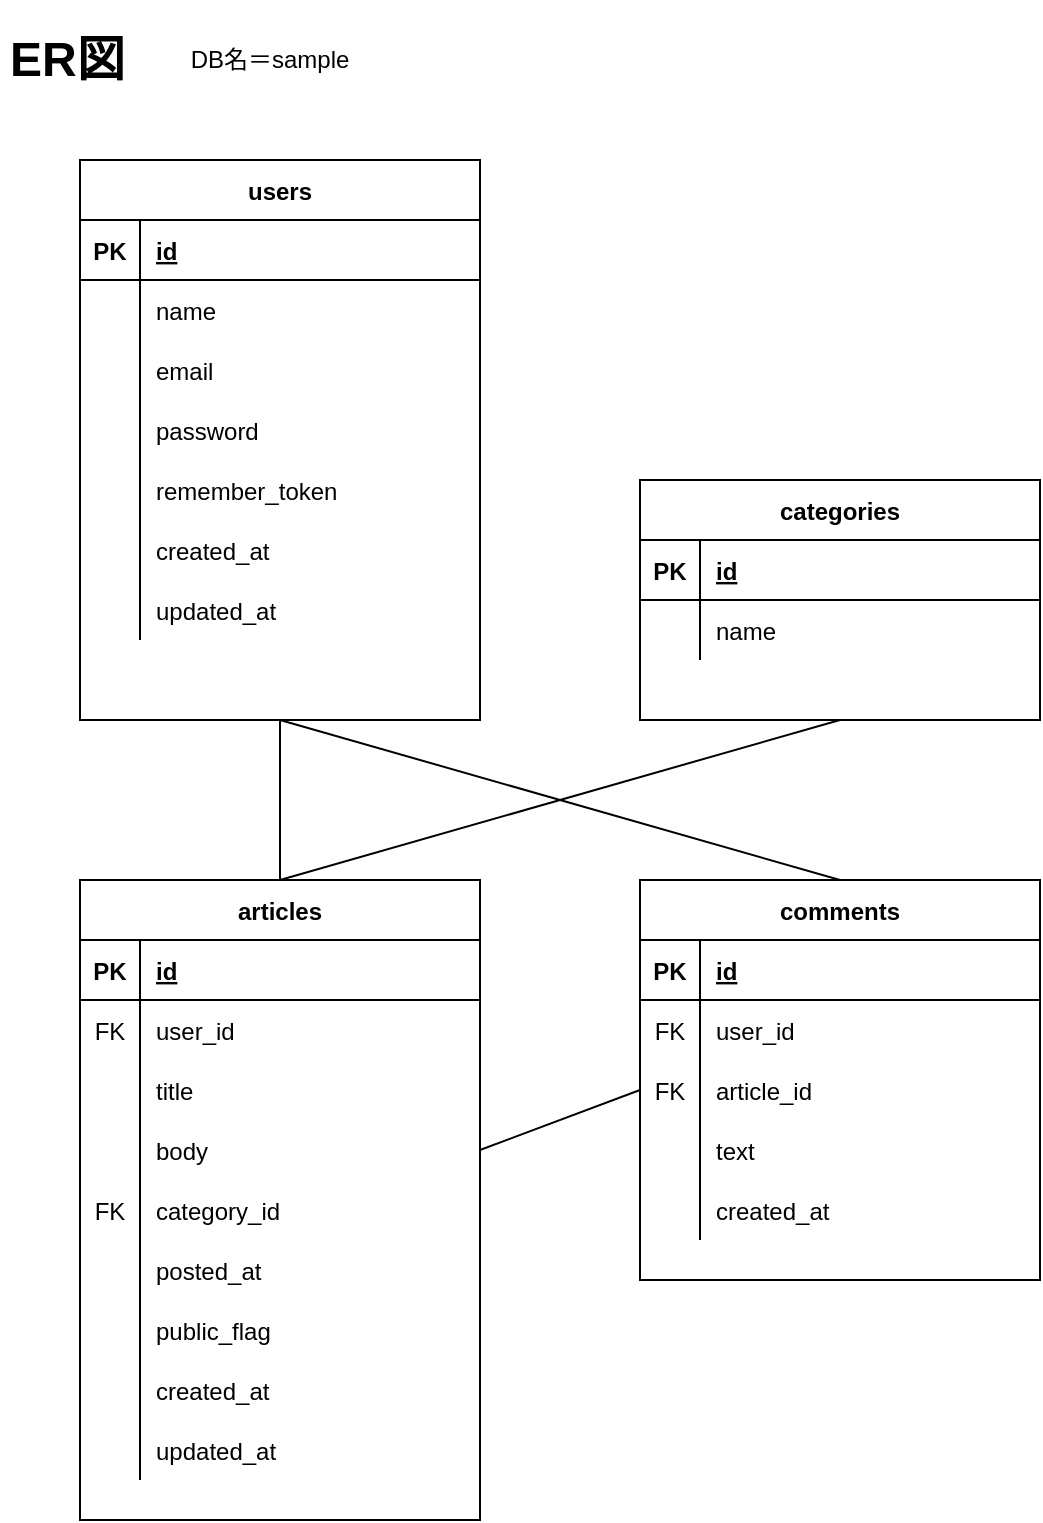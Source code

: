 <mxfile version="14.1.8" type="device"><diagram id="LjChbOBqqllvEfCajvpR" name="ページ1"><mxGraphModel dx="2062" dy="1192" grid="1" gridSize="10" guides="1" tooltips="1" connect="1" arrows="1" fold="1" page="1" pageScale="1" pageWidth="827" pageHeight="1169" math="0" shadow="0"><root><mxCell id="0"/><mxCell id="1" parent="0"/><mxCell id="12HrV_jj_SHnNMH7zj3A-25" value="users" style="shape=table;startSize=30;container=1;collapsible=1;childLayout=tableLayout;fixedRows=1;rowLines=0;fontStyle=1;align=center;resizeLast=1;" vertex="1" parent="1"><mxGeometry x="40" y="80" width="200" height="280" as="geometry"/></mxCell><mxCell id="12HrV_jj_SHnNMH7zj3A-26" value="" style="shape=partialRectangle;collapsible=0;dropTarget=0;pointerEvents=0;fillColor=none;top=0;left=0;bottom=1;right=0;points=[[0,0.5],[1,0.5]];portConstraint=eastwest;" vertex="1" parent="12HrV_jj_SHnNMH7zj3A-25"><mxGeometry y="30" width="200" height="30" as="geometry"/></mxCell><mxCell id="12HrV_jj_SHnNMH7zj3A-27" value="PK" style="shape=partialRectangle;connectable=0;fillColor=none;top=0;left=0;bottom=0;right=0;fontStyle=1;overflow=hidden;" vertex="1" parent="12HrV_jj_SHnNMH7zj3A-26"><mxGeometry width="30" height="30" as="geometry"/></mxCell><mxCell id="12HrV_jj_SHnNMH7zj3A-28" value="id" style="shape=partialRectangle;connectable=0;fillColor=none;top=0;left=0;bottom=0;right=0;align=left;spacingLeft=6;fontStyle=5;overflow=hidden;" vertex="1" parent="12HrV_jj_SHnNMH7zj3A-26"><mxGeometry x="30" width="170" height="30" as="geometry"/></mxCell><mxCell id="12HrV_jj_SHnNMH7zj3A-29" value="" style="shape=partialRectangle;collapsible=0;dropTarget=0;pointerEvents=0;fillColor=none;top=0;left=0;bottom=0;right=0;points=[[0,0.5],[1,0.5]];portConstraint=eastwest;" vertex="1" parent="12HrV_jj_SHnNMH7zj3A-25"><mxGeometry y="60" width="200" height="30" as="geometry"/></mxCell><mxCell id="12HrV_jj_SHnNMH7zj3A-30" value="" style="shape=partialRectangle;connectable=0;fillColor=none;top=0;left=0;bottom=0;right=0;editable=1;overflow=hidden;" vertex="1" parent="12HrV_jj_SHnNMH7zj3A-29"><mxGeometry width="30" height="30" as="geometry"/></mxCell><mxCell id="12HrV_jj_SHnNMH7zj3A-31" value="name" style="shape=partialRectangle;connectable=0;fillColor=none;top=0;left=0;bottom=0;right=0;align=left;spacingLeft=6;overflow=hidden;" vertex="1" parent="12HrV_jj_SHnNMH7zj3A-29"><mxGeometry x="30" width="170" height="30" as="geometry"/></mxCell><mxCell id="12HrV_jj_SHnNMH7zj3A-32" value="" style="shape=partialRectangle;collapsible=0;dropTarget=0;pointerEvents=0;fillColor=none;top=0;left=0;bottom=0;right=0;points=[[0,0.5],[1,0.5]];portConstraint=eastwest;" vertex="1" parent="12HrV_jj_SHnNMH7zj3A-25"><mxGeometry y="90" width="200" height="30" as="geometry"/></mxCell><mxCell id="12HrV_jj_SHnNMH7zj3A-33" value="" style="shape=partialRectangle;connectable=0;fillColor=none;top=0;left=0;bottom=0;right=0;editable=1;overflow=hidden;" vertex="1" parent="12HrV_jj_SHnNMH7zj3A-32"><mxGeometry width="30" height="30" as="geometry"/></mxCell><mxCell id="12HrV_jj_SHnNMH7zj3A-34" value="email" style="shape=partialRectangle;connectable=0;fillColor=none;top=0;left=0;bottom=0;right=0;align=left;spacingLeft=6;overflow=hidden;" vertex="1" parent="12HrV_jj_SHnNMH7zj3A-32"><mxGeometry x="30" width="170" height="30" as="geometry"/></mxCell><mxCell id="12HrV_jj_SHnNMH7zj3A-35" value="" style="shape=partialRectangle;collapsible=0;dropTarget=0;pointerEvents=0;fillColor=none;top=0;left=0;bottom=0;right=0;points=[[0,0.5],[1,0.5]];portConstraint=eastwest;" vertex="1" parent="12HrV_jj_SHnNMH7zj3A-25"><mxGeometry y="120" width="200" height="30" as="geometry"/></mxCell><mxCell id="12HrV_jj_SHnNMH7zj3A-36" value="" style="shape=partialRectangle;connectable=0;fillColor=none;top=0;left=0;bottom=0;right=0;editable=1;overflow=hidden;" vertex="1" parent="12HrV_jj_SHnNMH7zj3A-35"><mxGeometry width="30" height="30" as="geometry"/></mxCell><mxCell id="12HrV_jj_SHnNMH7zj3A-37" value="password" style="shape=partialRectangle;connectable=0;fillColor=none;top=0;left=0;bottom=0;right=0;align=left;spacingLeft=6;overflow=hidden;" vertex="1" parent="12HrV_jj_SHnNMH7zj3A-35"><mxGeometry x="30" width="170" height="30" as="geometry"/></mxCell><mxCell id="12HrV_jj_SHnNMH7zj3A-38" value="" style="shape=partialRectangle;collapsible=0;dropTarget=0;pointerEvents=0;fillColor=none;top=0;left=0;bottom=0;right=0;points=[[0,0.5],[1,0.5]];portConstraint=eastwest;" vertex="1" parent="12HrV_jj_SHnNMH7zj3A-25"><mxGeometry y="150" width="200" height="30" as="geometry"/></mxCell><mxCell id="12HrV_jj_SHnNMH7zj3A-39" value="" style="shape=partialRectangle;connectable=0;fillColor=none;top=0;left=0;bottom=0;right=0;editable=1;overflow=hidden;" vertex="1" parent="12HrV_jj_SHnNMH7zj3A-38"><mxGeometry width="30" height="30" as="geometry"/></mxCell><mxCell id="12HrV_jj_SHnNMH7zj3A-40" value="remember_token" style="shape=partialRectangle;connectable=0;fillColor=none;top=0;left=0;bottom=0;right=0;align=left;spacingLeft=6;overflow=hidden;" vertex="1" parent="12HrV_jj_SHnNMH7zj3A-38"><mxGeometry x="30" width="170" height="30" as="geometry"/></mxCell><mxCell id="12HrV_jj_SHnNMH7zj3A-41" value="" style="shape=partialRectangle;collapsible=0;dropTarget=0;pointerEvents=0;fillColor=none;top=0;left=0;bottom=0;right=0;points=[[0,0.5],[1,0.5]];portConstraint=eastwest;" vertex="1" parent="12HrV_jj_SHnNMH7zj3A-25"><mxGeometry y="180" width="200" height="30" as="geometry"/></mxCell><mxCell id="12HrV_jj_SHnNMH7zj3A-42" value="" style="shape=partialRectangle;connectable=0;fillColor=none;top=0;left=0;bottom=0;right=0;editable=1;overflow=hidden;" vertex="1" parent="12HrV_jj_SHnNMH7zj3A-41"><mxGeometry width="30" height="30" as="geometry"/></mxCell><mxCell id="12HrV_jj_SHnNMH7zj3A-43" value="created_at" style="shape=partialRectangle;connectable=0;fillColor=none;top=0;left=0;bottom=0;right=0;align=left;spacingLeft=6;overflow=hidden;" vertex="1" parent="12HrV_jj_SHnNMH7zj3A-41"><mxGeometry x="30" width="170" height="30" as="geometry"/></mxCell><mxCell id="12HrV_jj_SHnNMH7zj3A-44" value="" style="shape=partialRectangle;collapsible=0;dropTarget=0;pointerEvents=0;fillColor=none;top=0;left=0;bottom=0;right=0;points=[[0,0.5],[1,0.5]];portConstraint=eastwest;" vertex="1" parent="12HrV_jj_SHnNMH7zj3A-25"><mxGeometry y="210" width="200" height="30" as="geometry"/></mxCell><mxCell id="12HrV_jj_SHnNMH7zj3A-45" value="" style="shape=partialRectangle;connectable=0;fillColor=none;top=0;left=0;bottom=0;right=0;editable=1;overflow=hidden;" vertex="1" parent="12HrV_jj_SHnNMH7zj3A-44"><mxGeometry width="30" height="30" as="geometry"/></mxCell><mxCell id="12HrV_jj_SHnNMH7zj3A-46" value="updated_at" style="shape=partialRectangle;connectable=0;fillColor=none;top=0;left=0;bottom=0;right=0;align=left;spacingLeft=6;overflow=hidden;" vertex="1" parent="12HrV_jj_SHnNMH7zj3A-44"><mxGeometry x="30" width="170" height="30" as="geometry"/></mxCell><mxCell id="12HrV_jj_SHnNMH7zj3A-47" value="categories" style="shape=table;startSize=30;container=1;collapsible=1;childLayout=tableLayout;fixedRows=1;rowLines=0;fontStyle=1;align=center;resizeLast=1;" vertex="1" parent="1"><mxGeometry x="320" y="240" width="200" height="120" as="geometry"/></mxCell><mxCell id="12HrV_jj_SHnNMH7zj3A-48" value="" style="shape=partialRectangle;collapsible=0;dropTarget=0;pointerEvents=0;fillColor=none;top=0;left=0;bottom=1;right=0;points=[[0,0.5],[1,0.5]];portConstraint=eastwest;" vertex="1" parent="12HrV_jj_SHnNMH7zj3A-47"><mxGeometry y="30" width="200" height="30" as="geometry"/></mxCell><mxCell id="12HrV_jj_SHnNMH7zj3A-49" value="PK" style="shape=partialRectangle;connectable=0;fillColor=none;top=0;left=0;bottom=0;right=0;fontStyle=1;overflow=hidden;" vertex="1" parent="12HrV_jj_SHnNMH7zj3A-48"><mxGeometry width="30" height="30" as="geometry"/></mxCell><mxCell id="12HrV_jj_SHnNMH7zj3A-50" value="id" style="shape=partialRectangle;connectable=0;fillColor=none;top=0;left=0;bottom=0;right=0;align=left;spacingLeft=6;fontStyle=5;overflow=hidden;" vertex="1" parent="12HrV_jj_SHnNMH7zj3A-48"><mxGeometry x="30" width="170" height="30" as="geometry"/></mxCell><mxCell id="12HrV_jj_SHnNMH7zj3A-51" value="" style="shape=partialRectangle;collapsible=0;dropTarget=0;pointerEvents=0;fillColor=none;top=0;left=0;bottom=0;right=0;points=[[0,0.5],[1,0.5]];portConstraint=eastwest;" vertex="1" parent="12HrV_jj_SHnNMH7zj3A-47"><mxGeometry y="60" width="200" height="30" as="geometry"/></mxCell><mxCell id="12HrV_jj_SHnNMH7zj3A-52" value="" style="shape=partialRectangle;connectable=0;fillColor=none;top=0;left=0;bottom=0;right=0;editable=1;overflow=hidden;" vertex="1" parent="12HrV_jj_SHnNMH7zj3A-51"><mxGeometry width="30" height="30" as="geometry"/></mxCell><mxCell id="12HrV_jj_SHnNMH7zj3A-53" value="name" style="shape=partialRectangle;connectable=0;fillColor=none;top=0;left=0;bottom=0;right=0;align=left;spacingLeft=6;overflow=hidden;" vertex="1" parent="12HrV_jj_SHnNMH7zj3A-51"><mxGeometry x="30" width="170" height="30" as="geometry"/></mxCell><mxCell id="12HrV_jj_SHnNMH7zj3A-60" value="articles" style="shape=table;startSize=30;container=1;collapsible=1;childLayout=tableLayout;fixedRows=1;rowLines=0;fontStyle=1;align=center;resizeLast=1;" vertex="1" parent="1"><mxGeometry x="40" y="440" width="200" height="320" as="geometry"/></mxCell><mxCell id="12HrV_jj_SHnNMH7zj3A-61" value="" style="shape=partialRectangle;collapsible=0;dropTarget=0;pointerEvents=0;fillColor=none;top=0;left=0;bottom=1;right=0;points=[[0,0.5],[1,0.5]];portConstraint=eastwest;" vertex="1" parent="12HrV_jj_SHnNMH7zj3A-60"><mxGeometry y="30" width="200" height="30" as="geometry"/></mxCell><mxCell id="12HrV_jj_SHnNMH7zj3A-62" value="PK" style="shape=partialRectangle;connectable=0;fillColor=none;top=0;left=0;bottom=0;right=0;fontStyle=1;overflow=hidden;" vertex="1" parent="12HrV_jj_SHnNMH7zj3A-61"><mxGeometry width="30" height="30" as="geometry"/></mxCell><mxCell id="12HrV_jj_SHnNMH7zj3A-63" value="id" style="shape=partialRectangle;connectable=0;fillColor=none;top=0;left=0;bottom=0;right=0;align=left;spacingLeft=6;fontStyle=5;overflow=hidden;" vertex="1" parent="12HrV_jj_SHnNMH7zj3A-61"><mxGeometry x="30" width="170" height="30" as="geometry"/></mxCell><mxCell id="12HrV_jj_SHnNMH7zj3A-73" value="" style="shape=partialRectangle;collapsible=0;dropTarget=0;pointerEvents=0;fillColor=none;top=0;left=0;bottom=0;right=0;points=[[0,0.5],[1,0.5]];portConstraint=eastwest;" vertex="1" parent="12HrV_jj_SHnNMH7zj3A-60"><mxGeometry y="60" width="200" height="30" as="geometry"/></mxCell><mxCell id="12HrV_jj_SHnNMH7zj3A-74" value="FK" style="shape=partialRectangle;connectable=0;fillColor=none;top=0;left=0;bottom=0;right=0;fontStyle=0;overflow=hidden;" vertex="1" parent="12HrV_jj_SHnNMH7zj3A-73"><mxGeometry width="30" height="30" as="geometry"/></mxCell><mxCell id="12HrV_jj_SHnNMH7zj3A-75" value="user_id" style="shape=partialRectangle;connectable=0;fillColor=none;top=0;left=0;bottom=0;right=0;align=left;spacingLeft=6;fontStyle=0;overflow=hidden;" vertex="1" parent="12HrV_jj_SHnNMH7zj3A-73"><mxGeometry x="30" width="170" height="30" as="geometry"/></mxCell><mxCell id="12HrV_jj_SHnNMH7zj3A-64" value="" style="shape=partialRectangle;collapsible=0;dropTarget=0;pointerEvents=0;fillColor=none;top=0;left=0;bottom=0;right=0;points=[[0,0.5],[1,0.5]];portConstraint=eastwest;" vertex="1" parent="12HrV_jj_SHnNMH7zj3A-60"><mxGeometry y="90" width="200" height="30" as="geometry"/></mxCell><mxCell id="12HrV_jj_SHnNMH7zj3A-65" value="" style="shape=partialRectangle;connectable=0;fillColor=none;top=0;left=0;bottom=0;right=0;editable=1;overflow=hidden;" vertex="1" parent="12HrV_jj_SHnNMH7zj3A-64"><mxGeometry width="30" height="30" as="geometry"/></mxCell><mxCell id="12HrV_jj_SHnNMH7zj3A-66" value="title" style="shape=partialRectangle;connectable=0;fillColor=none;top=0;left=0;bottom=0;right=0;align=left;spacingLeft=6;overflow=hidden;" vertex="1" parent="12HrV_jj_SHnNMH7zj3A-64"><mxGeometry x="30" width="170" height="30" as="geometry"/></mxCell><mxCell id="12HrV_jj_SHnNMH7zj3A-67" value="" style="shape=partialRectangle;collapsible=0;dropTarget=0;pointerEvents=0;fillColor=none;top=0;left=0;bottom=0;right=0;points=[[0,0.5],[1,0.5]];portConstraint=eastwest;" vertex="1" parent="12HrV_jj_SHnNMH7zj3A-60"><mxGeometry y="120" width="200" height="30" as="geometry"/></mxCell><mxCell id="12HrV_jj_SHnNMH7zj3A-68" value="" style="shape=partialRectangle;connectable=0;fillColor=none;top=0;left=0;bottom=0;right=0;editable=1;overflow=hidden;" vertex="1" parent="12HrV_jj_SHnNMH7zj3A-67"><mxGeometry width="30" height="30" as="geometry"/></mxCell><mxCell id="12HrV_jj_SHnNMH7zj3A-69" value="body" style="shape=partialRectangle;connectable=0;fillColor=none;top=0;left=0;bottom=0;right=0;align=left;spacingLeft=6;overflow=hidden;" vertex="1" parent="12HrV_jj_SHnNMH7zj3A-67"><mxGeometry x="30" width="170" height="30" as="geometry"/></mxCell><mxCell id="12HrV_jj_SHnNMH7zj3A-76" value="" style="shape=partialRectangle;collapsible=0;dropTarget=0;pointerEvents=0;fillColor=none;top=0;left=0;bottom=0;right=0;points=[[0,0.5],[1,0.5]];portConstraint=eastwest;" vertex="1" parent="12HrV_jj_SHnNMH7zj3A-60"><mxGeometry y="150" width="200" height="30" as="geometry"/></mxCell><mxCell id="12HrV_jj_SHnNMH7zj3A-77" value="FK" style="shape=partialRectangle;connectable=0;fillColor=none;top=0;left=0;bottom=0;right=0;fontStyle=0;overflow=hidden;" vertex="1" parent="12HrV_jj_SHnNMH7zj3A-76"><mxGeometry width="30" height="30" as="geometry"/></mxCell><mxCell id="12HrV_jj_SHnNMH7zj3A-78" value="category_id" style="shape=partialRectangle;connectable=0;fillColor=none;top=0;left=0;bottom=0;right=0;align=left;spacingLeft=6;fontStyle=0;overflow=hidden;" vertex="1" parent="12HrV_jj_SHnNMH7zj3A-76"><mxGeometry x="30" width="170" height="30" as="geometry"/></mxCell><mxCell id="12HrV_jj_SHnNMH7zj3A-70" value="" style="shape=partialRectangle;collapsible=0;dropTarget=0;pointerEvents=0;fillColor=none;top=0;left=0;bottom=0;right=0;points=[[0,0.5],[1,0.5]];portConstraint=eastwest;" vertex="1" parent="12HrV_jj_SHnNMH7zj3A-60"><mxGeometry y="180" width="200" height="30" as="geometry"/></mxCell><mxCell id="12HrV_jj_SHnNMH7zj3A-71" value="" style="shape=partialRectangle;connectable=0;fillColor=none;top=0;left=0;bottom=0;right=0;editable=1;overflow=hidden;" vertex="1" parent="12HrV_jj_SHnNMH7zj3A-70"><mxGeometry width="30" height="30" as="geometry"/></mxCell><mxCell id="12HrV_jj_SHnNMH7zj3A-72" value="posted_at" style="shape=partialRectangle;connectable=0;fillColor=none;top=0;left=0;bottom=0;right=0;align=left;spacingLeft=6;overflow=hidden;" vertex="1" parent="12HrV_jj_SHnNMH7zj3A-70"><mxGeometry x="30" width="170" height="30" as="geometry"/></mxCell><mxCell id="12HrV_jj_SHnNMH7zj3A-79" value="" style="shape=partialRectangle;collapsible=0;dropTarget=0;pointerEvents=0;fillColor=none;top=0;left=0;bottom=0;right=0;points=[[0,0.5],[1,0.5]];portConstraint=eastwest;" vertex="1" parent="12HrV_jj_SHnNMH7zj3A-60"><mxGeometry y="210" width="200" height="30" as="geometry"/></mxCell><mxCell id="12HrV_jj_SHnNMH7zj3A-80" value="" style="shape=partialRectangle;connectable=0;fillColor=none;top=0;left=0;bottom=0;right=0;editable=1;overflow=hidden;" vertex="1" parent="12HrV_jj_SHnNMH7zj3A-79"><mxGeometry width="30" height="30" as="geometry"/></mxCell><mxCell id="12HrV_jj_SHnNMH7zj3A-81" value="public_flag" style="shape=partialRectangle;connectable=0;fillColor=none;top=0;left=0;bottom=0;right=0;align=left;spacingLeft=6;overflow=hidden;" vertex="1" parent="12HrV_jj_SHnNMH7zj3A-79"><mxGeometry x="30" width="170" height="30" as="geometry"/></mxCell><mxCell id="12HrV_jj_SHnNMH7zj3A-85" value="" style="shape=partialRectangle;collapsible=0;dropTarget=0;pointerEvents=0;fillColor=none;top=0;left=0;bottom=0;right=0;points=[[0,0.5],[1,0.5]];portConstraint=eastwest;" vertex="1" parent="12HrV_jj_SHnNMH7zj3A-60"><mxGeometry y="240" width="200" height="30" as="geometry"/></mxCell><mxCell id="12HrV_jj_SHnNMH7zj3A-86" value="" style="shape=partialRectangle;connectable=0;fillColor=none;top=0;left=0;bottom=0;right=0;editable=1;overflow=hidden;" vertex="1" parent="12HrV_jj_SHnNMH7zj3A-85"><mxGeometry width="30" height="30" as="geometry"/></mxCell><mxCell id="12HrV_jj_SHnNMH7zj3A-87" value="created_at" style="shape=partialRectangle;connectable=0;fillColor=none;top=0;left=0;bottom=0;right=0;align=left;spacingLeft=6;overflow=hidden;" vertex="1" parent="12HrV_jj_SHnNMH7zj3A-85"><mxGeometry x="30" width="170" height="30" as="geometry"/></mxCell><mxCell id="12HrV_jj_SHnNMH7zj3A-88" value="" style="shape=partialRectangle;collapsible=0;dropTarget=0;pointerEvents=0;fillColor=none;top=0;left=0;bottom=0;right=0;points=[[0,0.5],[1,0.5]];portConstraint=eastwest;" vertex="1" parent="12HrV_jj_SHnNMH7zj3A-60"><mxGeometry y="270" width="200" height="30" as="geometry"/></mxCell><mxCell id="12HrV_jj_SHnNMH7zj3A-89" value="" style="shape=partialRectangle;connectable=0;fillColor=none;top=0;left=0;bottom=0;right=0;editable=1;overflow=hidden;" vertex="1" parent="12HrV_jj_SHnNMH7zj3A-88"><mxGeometry width="30" height="30" as="geometry"/></mxCell><mxCell id="12HrV_jj_SHnNMH7zj3A-90" value="updated_at" style="shape=partialRectangle;connectable=0;fillColor=none;top=0;left=0;bottom=0;right=0;align=left;spacingLeft=6;overflow=hidden;" vertex="1" parent="12HrV_jj_SHnNMH7zj3A-88"><mxGeometry x="30" width="170" height="30" as="geometry"/></mxCell><mxCell id="12HrV_jj_SHnNMH7zj3A-91" value="comments" style="shape=table;startSize=30;container=1;collapsible=1;childLayout=tableLayout;fixedRows=1;rowLines=0;fontStyle=1;align=center;resizeLast=1;" vertex="1" parent="1"><mxGeometry x="320" y="440" width="200" height="200" as="geometry"/></mxCell><mxCell id="12HrV_jj_SHnNMH7zj3A-92" value="" style="shape=partialRectangle;collapsible=0;dropTarget=0;pointerEvents=0;fillColor=none;top=0;left=0;bottom=1;right=0;points=[[0,0.5],[1,0.5]];portConstraint=eastwest;" vertex="1" parent="12HrV_jj_SHnNMH7zj3A-91"><mxGeometry y="30" width="200" height="30" as="geometry"/></mxCell><mxCell id="12HrV_jj_SHnNMH7zj3A-93" value="PK" style="shape=partialRectangle;connectable=0;fillColor=none;top=0;left=0;bottom=0;right=0;fontStyle=1;overflow=hidden;" vertex="1" parent="12HrV_jj_SHnNMH7zj3A-92"><mxGeometry width="30" height="30" as="geometry"/></mxCell><mxCell id="12HrV_jj_SHnNMH7zj3A-94" value="id" style="shape=partialRectangle;connectable=0;fillColor=none;top=0;left=0;bottom=0;right=0;align=left;spacingLeft=6;fontStyle=5;overflow=hidden;" vertex="1" parent="12HrV_jj_SHnNMH7zj3A-92"><mxGeometry x="30" width="170" height="30" as="geometry"/></mxCell><mxCell id="12HrV_jj_SHnNMH7zj3A-104" value="" style="shape=partialRectangle;collapsible=0;dropTarget=0;pointerEvents=0;fillColor=none;top=0;left=0;bottom=0;right=0;points=[[0,0.5],[1,0.5]];portConstraint=eastwest;" vertex="1" parent="12HrV_jj_SHnNMH7zj3A-91"><mxGeometry y="60" width="200" height="30" as="geometry"/></mxCell><mxCell id="12HrV_jj_SHnNMH7zj3A-105" value="FK" style="shape=partialRectangle;connectable=0;fillColor=none;top=0;left=0;bottom=0;right=0;fontStyle=0;overflow=hidden;" vertex="1" parent="12HrV_jj_SHnNMH7zj3A-104"><mxGeometry width="30" height="30" as="geometry"/></mxCell><mxCell id="12HrV_jj_SHnNMH7zj3A-106" value="user_id" style="shape=partialRectangle;connectable=0;fillColor=none;top=0;left=0;bottom=0;right=0;align=left;spacingLeft=6;fontStyle=0;overflow=hidden;" vertex="1" parent="12HrV_jj_SHnNMH7zj3A-104"><mxGeometry x="30" width="170" height="30" as="geometry"/></mxCell><mxCell id="12HrV_jj_SHnNMH7zj3A-107" value="" style="shape=partialRectangle;collapsible=0;dropTarget=0;pointerEvents=0;fillColor=none;top=0;left=0;bottom=0;right=0;points=[[0,0.5],[1,0.5]];portConstraint=eastwest;" vertex="1" parent="12HrV_jj_SHnNMH7zj3A-91"><mxGeometry y="90" width="200" height="30" as="geometry"/></mxCell><mxCell id="12HrV_jj_SHnNMH7zj3A-108" value="FK" style="shape=partialRectangle;connectable=0;fillColor=none;top=0;left=0;bottom=0;right=0;fontStyle=0;overflow=hidden;" vertex="1" parent="12HrV_jj_SHnNMH7zj3A-107"><mxGeometry width="30" height="30" as="geometry"/></mxCell><mxCell id="12HrV_jj_SHnNMH7zj3A-109" value="article_id" style="shape=partialRectangle;connectable=0;fillColor=none;top=0;left=0;bottom=0;right=0;align=left;spacingLeft=6;fontStyle=0;overflow=hidden;" vertex="1" parent="12HrV_jj_SHnNMH7zj3A-107"><mxGeometry x="30" width="170" height="30" as="geometry"/></mxCell><mxCell id="12HrV_jj_SHnNMH7zj3A-95" value="" style="shape=partialRectangle;collapsible=0;dropTarget=0;pointerEvents=0;fillColor=none;top=0;left=0;bottom=0;right=0;points=[[0,0.5],[1,0.5]];portConstraint=eastwest;" vertex="1" parent="12HrV_jj_SHnNMH7zj3A-91"><mxGeometry y="120" width="200" height="30" as="geometry"/></mxCell><mxCell id="12HrV_jj_SHnNMH7zj3A-96" value="" style="shape=partialRectangle;connectable=0;fillColor=none;top=0;left=0;bottom=0;right=0;editable=1;overflow=hidden;" vertex="1" parent="12HrV_jj_SHnNMH7zj3A-95"><mxGeometry width="30" height="30" as="geometry"/></mxCell><mxCell id="12HrV_jj_SHnNMH7zj3A-97" value="text" style="shape=partialRectangle;connectable=0;fillColor=none;top=0;left=0;bottom=0;right=0;align=left;spacingLeft=6;overflow=hidden;" vertex="1" parent="12HrV_jj_SHnNMH7zj3A-95"><mxGeometry x="30" width="170" height="30" as="geometry"/></mxCell><mxCell id="12HrV_jj_SHnNMH7zj3A-98" value="" style="shape=partialRectangle;collapsible=0;dropTarget=0;pointerEvents=0;fillColor=none;top=0;left=0;bottom=0;right=0;points=[[0,0.5],[1,0.5]];portConstraint=eastwest;" vertex="1" parent="12HrV_jj_SHnNMH7zj3A-91"><mxGeometry y="150" width="200" height="30" as="geometry"/></mxCell><mxCell id="12HrV_jj_SHnNMH7zj3A-99" value="" style="shape=partialRectangle;connectable=0;fillColor=none;top=0;left=0;bottom=0;right=0;editable=1;overflow=hidden;" vertex="1" parent="12HrV_jj_SHnNMH7zj3A-98"><mxGeometry width="30" height="30" as="geometry"/></mxCell><mxCell id="12HrV_jj_SHnNMH7zj3A-100" value="created_at" style="shape=partialRectangle;connectable=0;fillColor=none;top=0;left=0;bottom=0;right=0;align=left;spacingLeft=6;overflow=hidden;" vertex="1" parent="12HrV_jj_SHnNMH7zj3A-98"><mxGeometry x="30" width="170" height="30" as="geometry"/></mxCell><mxCell id="12HrV_jj_SHnNMH7zj3A-122" value="" style="endArrow=none;html=1;rounded=0;exitX=0.5;exitY=1;exitDx=0;exitDy=0;" edge="1" parent="1" source="12HrV_jj_SHnNMH7zj3A-25" target="12HrV_jj_SHnNMH7zj3A-60"><mxGeometry relative="1" as="geometry"><mxPoint x="760" y="550" as="sourcePoint"/><mxPoint x="920" y="550" as="targetPoint"/></mxGeometry></mxCell><mxCell id="12HrV_jj_SHnNMH7zj3A-123" value="" style="endArrow=none;html=1;rounded=0;exitX=0.5;exitY=1;exitDx=0;exitDy=0;entryX=0.5;entryY=0;entryDx=0;entryDy=0;" edge="1" parent="1" source="12HrV_jj_SHnNMH7zj3A-47" target="12HrV_jj_SHnNMH7zj3A-60"><mxGeometry relative="1" as="geometry"><mxPoint x="150" y="370" as="sourcePoint"/><mxPoint x="150" y="450" as="targetPoint"/></mxGeometry></mxCell><mxCell id="12HrV_jj_SHnNMH7zj3A-124" value="" style="endArrow=none;html=1;rounded=0;exitX=0;exitY=0.5;exitDx=0;exitDy=0;entryX=1;entryY=0.5;entryDx=0;entryDy=0;" edge="1" parent="1" source="12HrV_jj_SHnNMH7zj3A-107" target="12HrV_jj_SHnNMH7zj3A-67"><mxGeometry relative="1" as="geometry"><mxPoint x="470" y="320" as="sourcePoint"/><mxPoint x="150" y="450" as="targetPoint"/></mxGeometry></mxCell><mxCell id="12HrV_jj_SHnNMH7zj3A-125" value="" style="endArrow=none;html=1;rounded=0;exitX=0.5;exitY=0;exitDx=0;exitDy=0;" edge="1" parent="1" source="12HrV_jj_SHnNMH7zj3A-91"><mxGeometry relative="1" as="geometry"><mxPoint x="290" y="555" as="sourcePoint"/><mxPoint x="140" y="360" as="targetPoint"/></mxGeometry></mxCell><mxCell id="12HrV_jj_SHnNMH7zj3A-126" value="&lt;h1&gt;ER図&lt;/h1&gt;&lt;p&gt;&lt;br&gt;&lt;/p&gt;" style="text;html=1;strokeColor=none;fillColor=none;spacing=5;spacingTop=-20;whiteSpace=wrap;overflow=hidden;rounded=0;" vertex="1" parent="1"><mxGeometry y="10" width="190" height="70" as="geometry"/></mxCell><mxCell id="12HrV_jj_SHnNMH7zj3A-127" value="DB名＝sample" style="text;html=1;strokeColor=none;fillColor=none;align=center;verticalAlign=middle;whiteSpace=wrap;rounded=0;" vertex="1" parent="1"><mxGeometry x="80" y="20" width="110" height="20" as="geometry"/></mxCell></root></mxGraphModel></diagram></mxfile>